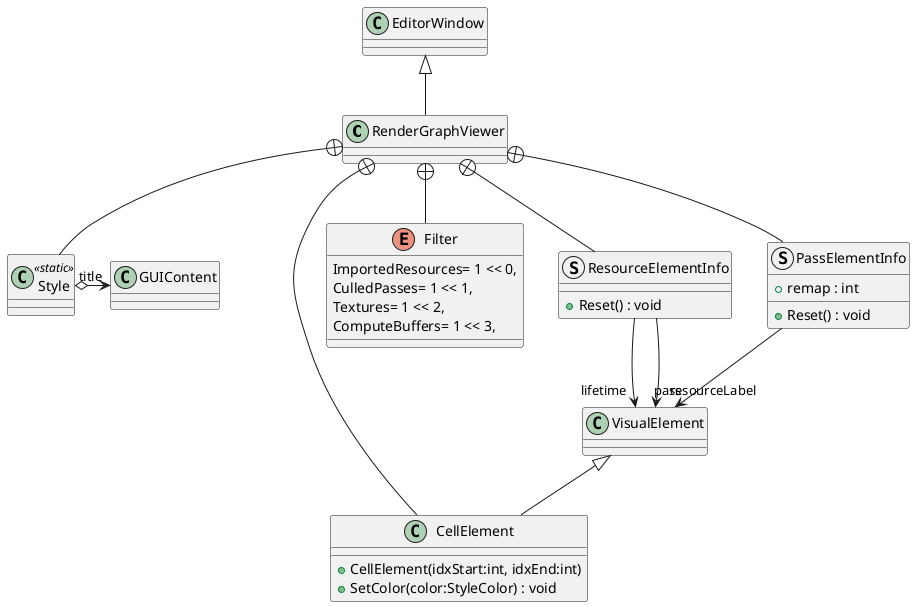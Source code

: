 @startuml
class RenderGraphViewer {
}
class Style <<static>> {
}
class CellElement {
    + CellElement(idxStart:int, idxEnd:int)
    + SetColor(color:StyleColor) : void
}
enum Filter {
    ImportedResources= 1 << 0,
    CulledPasses= 1 << 1,
    Textures= 1 << 2,
    ComputeBuffers= 1 << 3,
}
struct ResourceElementInfo {
    + Reset() : void
}
struct PassElementInfo {
    + remap : int
    + Reset() : void
}
EditorWindow <|-- RenderGraphViewer
RenderGraphViewer +-- Style
Style o-> "title" GUIContent
RenderGraphViewer +-- CellElement
VisualElement <|-- CellElement
RenderGraphViewer +-- Filter
RenderGraphViewer +-- ResourceElementInfo
ResourceElementInfo --> "lifetime" VisualElement
ResourceElementInfo --> "resourceLabel" VisualElement
RenderGraphViewer +-- PassElementInfo
PassElementInfo --> "pass" VisualElement
@enduml
